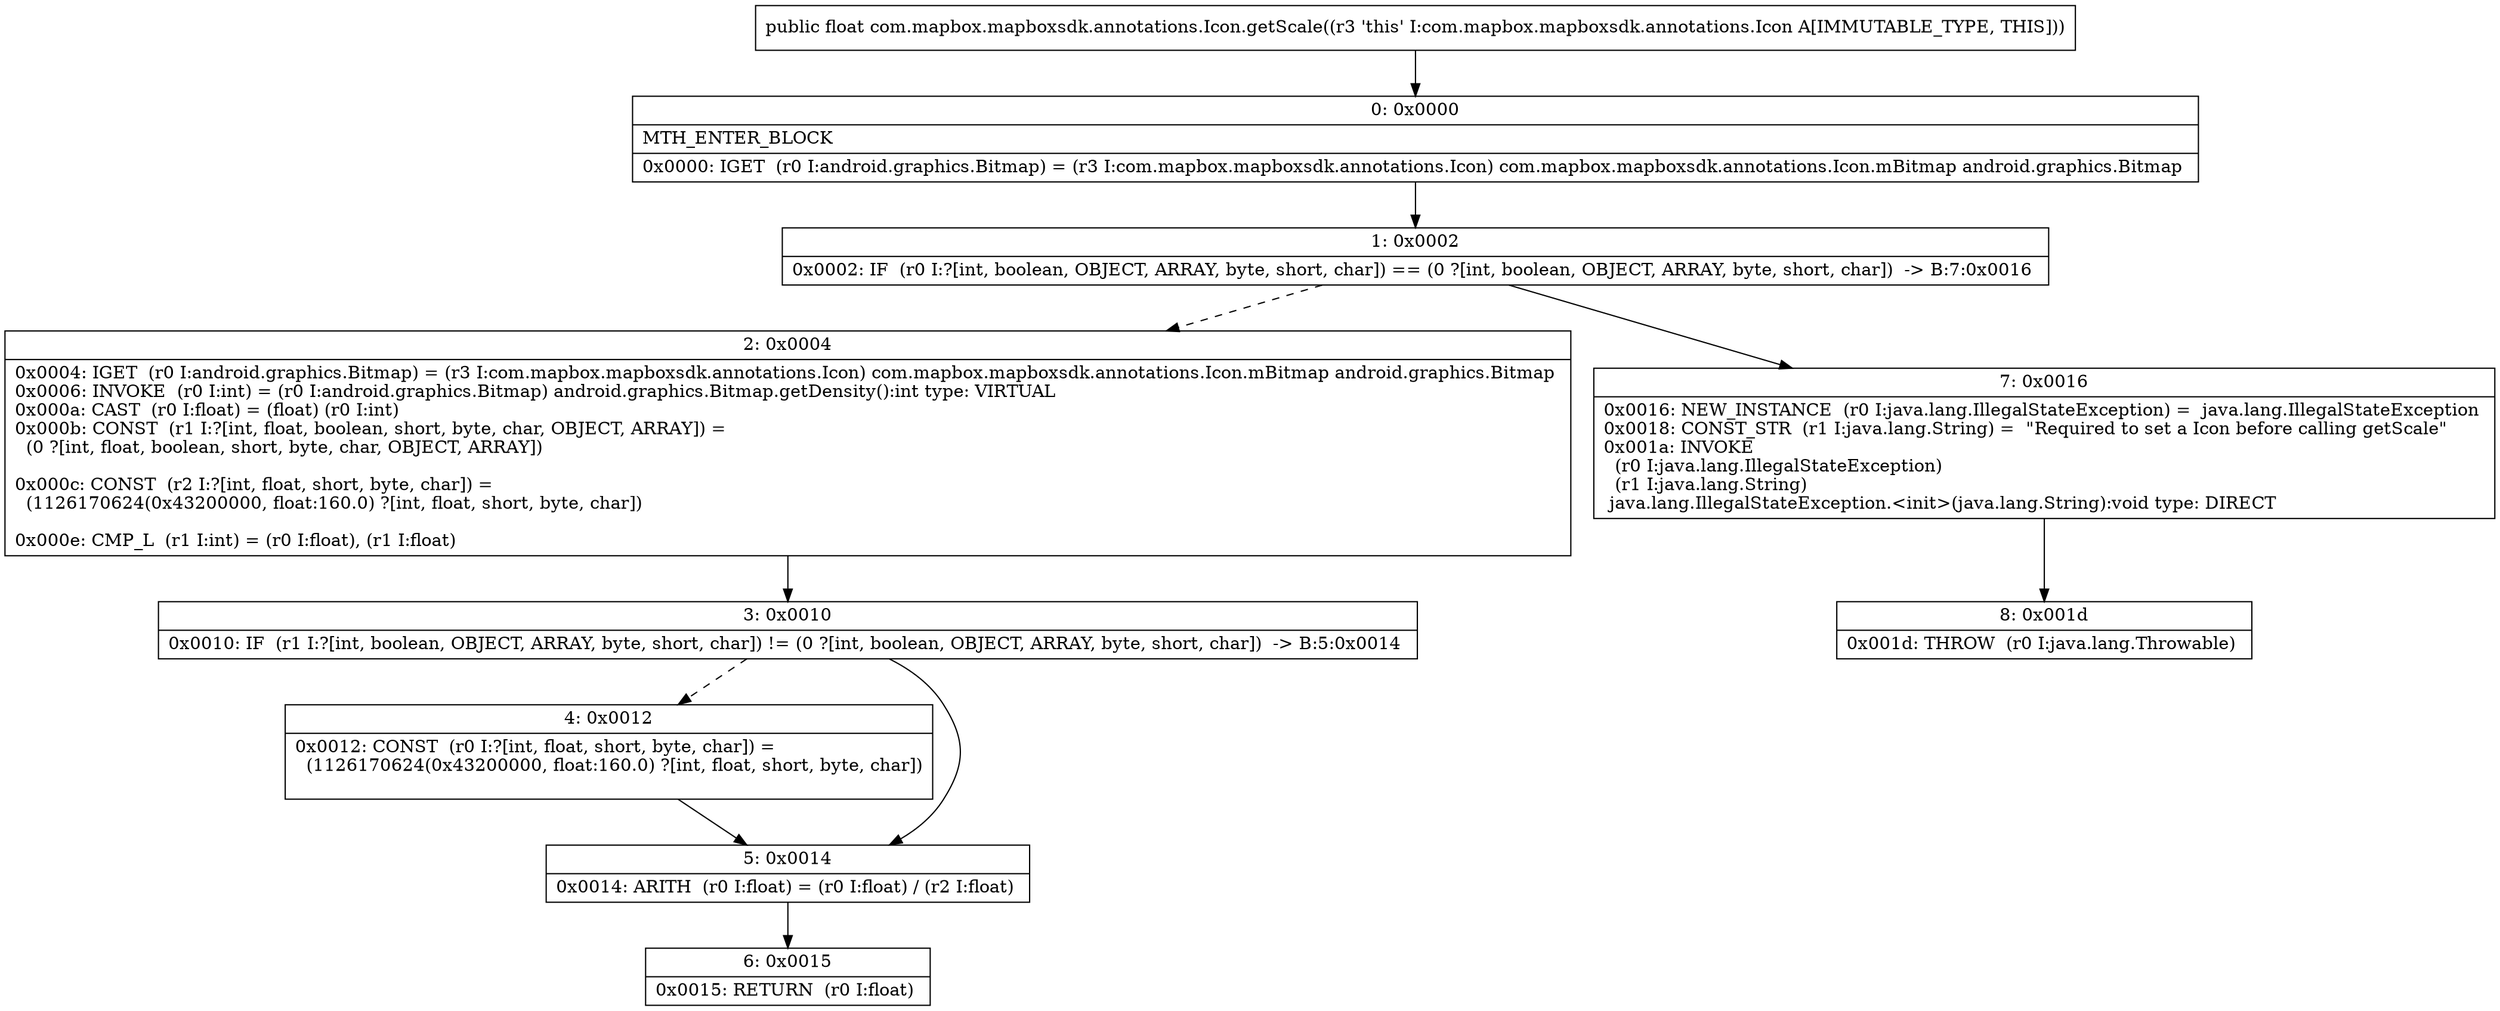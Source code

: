 digraph "CFG forcom.mapbox.mapboxsdk.annotations.Icon.getScale()F" {
Node_0 [shape=record,label="{0\:\ 0x0000|MTH_ENTER_BLOCK\l|0x0000: IGET  (r0 I:android.graphics.Bitmap) = (r3 I:com.mapbox.mapboxsdk.annotations.Icon) com.mapbox.mapboxsdk.annotations.Icon.mBitmap android.graphics.Bitmap \l}"];
Node_1 [shape=record,label="{1\:\ 0x0002|0x0002: IF  (r0 I:?[int, boolean, OBJECT, ARRAY, byte, short, char]) == (0 ?[int, boolean, OBJECT, ARRAY, byte, short, char])  \-\> B:7:0x0016 \l}"];
Node_2 [shape=record,label="{2\:\ 0x0004|0x0004: IGET  (r0 I:android.graphics.Bitmap) = (r3 I:com.mapbox.mapboxsdk.annotations.Icon) com.mapbox.mapboxsdk.annotations.Icon.mBitmap android.graphics.Bitmap \l0x0006: INVOKE  (r0 I:int) = (r0 I:android.graphics.Bitmap) android.graphics.Bitmap.getDensity():int type: VIRTUAL \l0x000a: CAST  (r0 I:float) = (float) (r0 I:int) \l0x000b: CONST  (r1 I:?[int, float, boolean, short, byte, char, OBJECT, ARRAY]) = \l  (0 ?[int, float, boolean, short, byte, char, OBJECT, ARRAY])\l \l0x000c: CONST  (r2 I:?[int, float, short, byte, char]) = \l  (1126170624(0x43200000, float:160.0) ?[int, float, short, byte, char])\l \l0x000e: CMP_L  (r1 I:int) = (r0 I:float), (r1 I:float) \l}"];
Node_3 [shape=record,label="{3\:\ 0x0010|0x0010: IF  (r1 I:?[int, boolean, OBJECT, ARRAY, byte, short, char]) != (0 ?[int, boolean, OBJECT, ARRAY, byte, short, char])  \-\> B:5:0x0014 \l}"];
Node_4 [shape=record,label="{4\:\ 0x0012|0x0012: CONST  (r0 I:?[int, float, short, byte, char]) = \l  (1126170624(0x43200000, float:160.0) ?[int, float, short, byte, char])\l \l}"];
Node_5 [shape=record,label="{5\:\ 0x0014|0x0014: ARITH  (r0 I:float) = (r0 I:float) \/ (r2 I:float) \l}"];
Node_6 [shape=record,label="{6\:\ 0x0015|0x0015: RETURN  (r0 I:float) \l}"];
Node_7 [shape=record,label="{7\:\ 0x0016|0x0016: NEW_INSTANCE  (r0 I:java.lang.IllegalStateException) =  java.lang.IllegalStateException \l0x0018: CONST_STR  (r1 I:java.lang.String) =  \"Required to set a Icon before calling getScale\" \l0x001a: INVOKE  \l  (r0 I:java.lang.IllegalStateException)\l  (r1 I:java.lang.String)\l java.lang.IllegalStateException.\<init\>(java.lang.String):void type: DIRECT \l}"];
Node_8 [shape=record,label="{8\:\ 0x001d|0x001d: THROW  (r0 I:java.lang.Throwable) \l}"];
MethodNode[shape=record,label="{public float com.mapbox.mapboxsdk.annotations.Icon.getScale((r3 'this' I:com.mapbox.mapboxsdk.annotations.Icon A[IMMUTABLE_TYPE, THIS])) }"];
MethodNode -> Node_0;
Node_0 -> Node_1;
Node_1 -> Node_2[style=dashed];
Node_1 -> Node_7;
Node_2 -> Node_3;
Node_3 -> Node_4[style=dashed];
Node_3 -> Node_5;
Node_4 -> Node_5;
Node_5 -> Node_6;
Node_7 -> Node_8;
}

